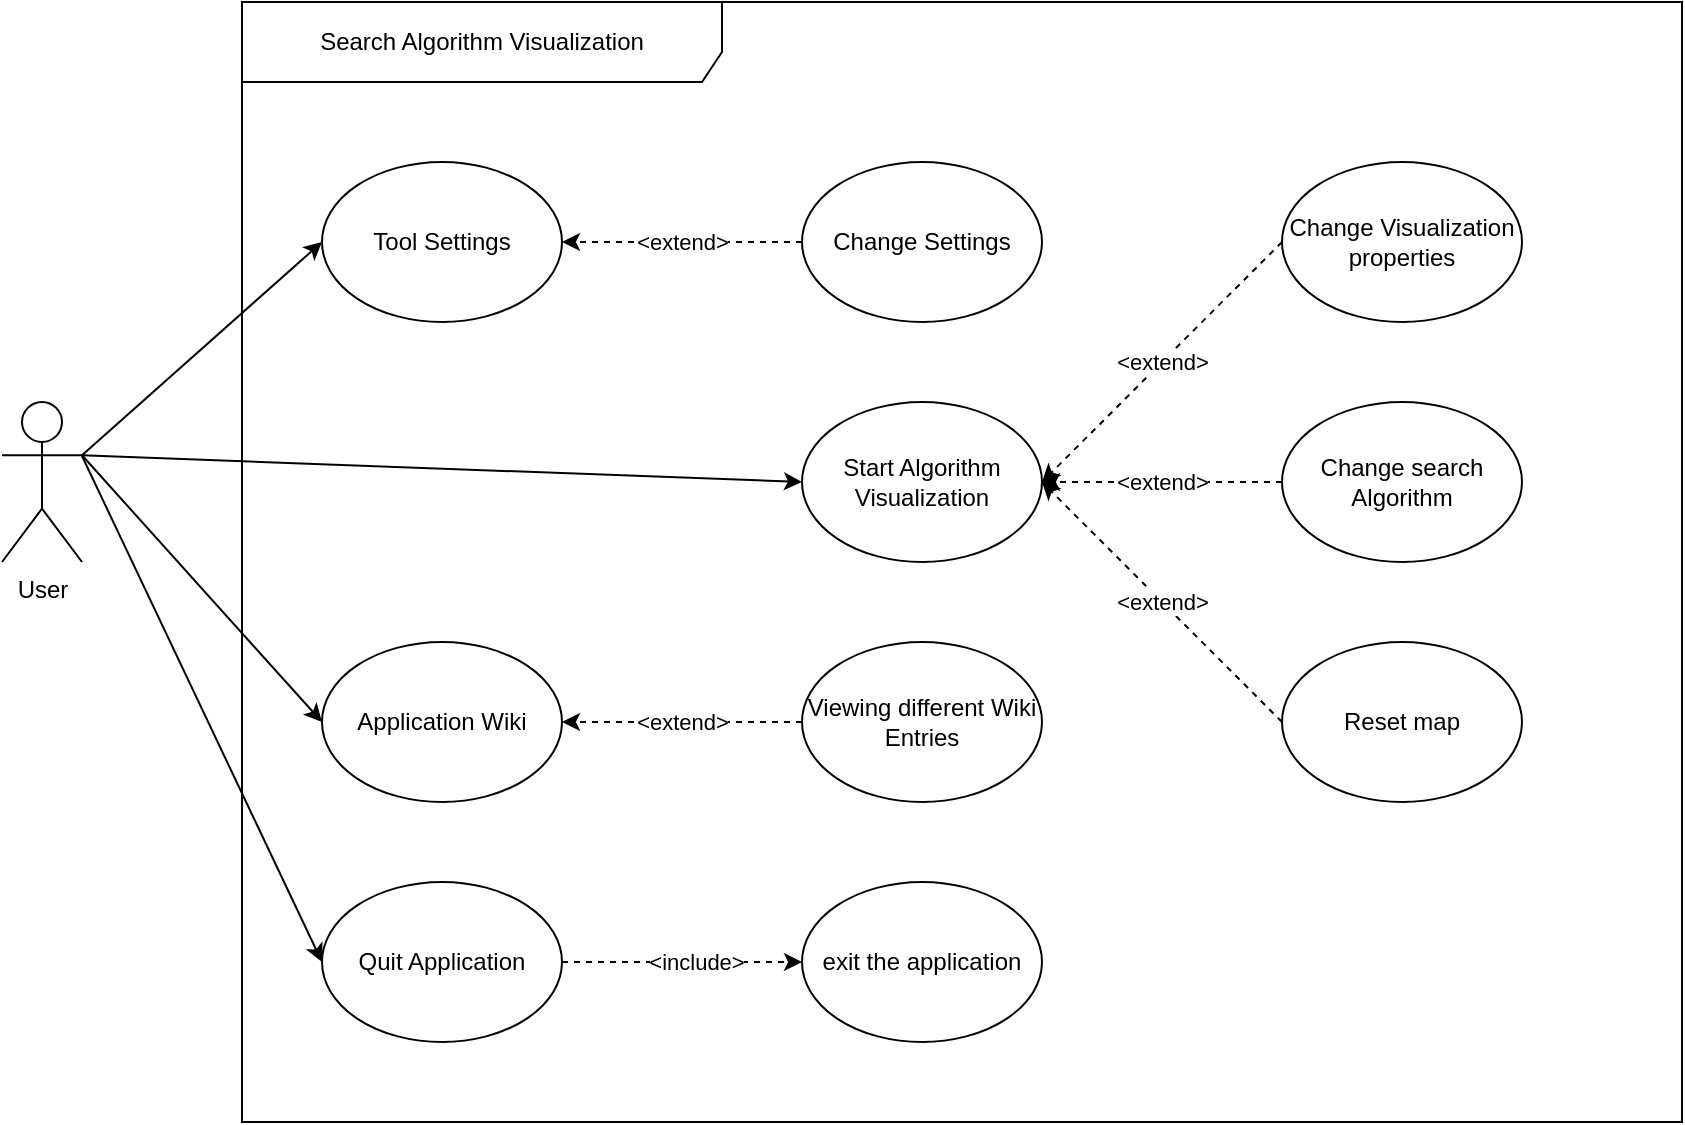 <mxfile version="13.4.4" type="device"><diagram id="m8tX89sLI3xTWK6YOFGu" name="Page-1"><mxGraphModel dx="1422" dy="772" grid="1" gridSize="10" guides="1" tooltips="1" connect="1" arrows="1" fold="1" page="1" pageScale="1" pageWidth="827" pageHeight="1169" math="0" shadow="0"><root><mxCell id="0"/><mxCell id="1" parent="0"/><mxCell id="kMHTImyd8T8FQMUvLPtM-1" value="User" style="shape=umlActor;verticalLabelPosition=bottom;verticalAlign=top;html=1;outlineConnect=0;" vertex="1" parent="1"><mxGeometry x="40" y="240" width="40" height="80" as="geometry"/></mxCell><mxCell id="kMHTImyd8T8FQMUvLPtM-3" value="Search Algorithm Visualization" style="shape=umlFrame;whiteSpace=wrap;html=1;width=240;height=40;" vertex="1" parent="1"><mxGeometry x="160" y="40" width="720" height="560" as="geometry"/></mxCell><mxCell id="kMHTImyd8T8FQMUvLPtM-4" value="Tool Settings" style="ellipse;whiteSpace=wrap;html=1;" vertex="1" parent="1"><mxGeometry x="200" y="120" width="120" height="80" as="geometry"/></mxCell><mxCell id="kMHTImyd8T8FQMUvLPtM-5" value="Start Algorithm Visualization" style="ellipse;whiteSpace=wrap;html=1;" vertex="1" parent="1"><mxGeometry x="440" y="240" width="120" height="80" as="geometry"/></mxCell><mxCell id="kMHTImyd8T8FQMUvLPtM-6" value="Application Wiki" style="ellipse;whiteSpace=wrap;html=1;" vertex="1" parent="1"><mxGeometry x="200" y="360" width="120" height="80" as="geometry"/></mxCell><mxCell id="kMHTImyd8T8FQMUvLPtM-7" value="Quit Application" style="ellipse;whiteSpace=wrap;html=1;" vertex="1" parent="1"><mxGeometry x="200" y="480" width="120" height="80" as="geometry"/></mxCell><mxCell id="kMHTImyd8T8FQMUvLPtM-8" value="" style="endArrow=classic;html=1;entryX=0;entryY=0.5;entryDx=0;entryDy=0;exitX=1;exitY=0.333;exitDx=0;exitDy=0;exitPerimeter=0;" edge="1" parent="1" source="kMHTImyd8T8FQMUvLPtM-1" target="kMHTImyd8T8FQMUvLPtM-4"><mxGeometry width="50" height="50" relative="1" as="geometry"><mxPoint x="90" y="210" as="sourcePoint"/><mxPoint x="140" y="160" as="targetPoint"/></mxGeometry></mxCell><mxCell id="kMHTImyd8T8FQMUvLPtM-9" value="" style="endArrow=classic;html=1;entryX=0;entryY=0.5;entryDx=0;entryDy=0;exitX=1;exitY=0.333;exitDx=0;exitDy=0;exitPerimeter=0;" edge="1" parent="1" source="kMHTImyd8T8FQMUvLPtM-1" target="kMHTImyd8T8FQMUvLPtM-5"><mxGeometry width="50" height="50" relative="1" as="geometry"><mxPoint x="120" y="290" as="sourcePoint"/><mxPoint x="170" y="240" as="targetPoint"/></mxGeometry></mxCell><mxCell id="kMHTImyd8T8FQMUvLPtM-10" value="" style="endArrow=classic;html=1;entryX=0;entryY=0.5;entryDx=0;entryDy=0;exitX=1;exitY=0.333;exitDx=0;exitDy=0;exitPerimeter=0;" edge="1" parent="1" source="kMHTImyd8T8FQMUvLPtM-1" target="kMHTImyd8T8FQMUvLPtM-6"><mxGeometry width="50" height="50" relative="1" as="geometry"><mxPoint x="110" y="290" as="sourcePoint"/><mxPoint x="170" y="360" as="targetPoint"/></mxGeometry></mxCell><mxCell id="kMHTImyd8T8FQMUvLPtM-11" value="" style="endArrow=classic;html=1;entryX=0;entryY=0.5;entryDx=0;entryDy=0;" edge="1" parent="1" target="kMHTImyd8T8FQMUvLPtM-7"><mxGeometry width="50" height="50" relative="1" as="geometry"><mxPoint x="80" y="267" as="sourcePoint"/><mxPoint x="170" y="490" as="targetPoint"/></mxGeometry></mxCell><mxCell id="kMHTImyd8T8FQMUvLPtM-12" value="Change Settings" style="ellipse;whiteSpace=wrap;html=1;" vertex="1" parent="1"><mxGeometry x="440" y="120" width="120" height="80" as="geometry"/></mxCell><mxCell id="kMHTImyd8T8FQMUvLPtM-14" value="Change Visualization properties" style="ellipse;whiteSpace=wrap;html=1;" vertex="1" parent="1"><mxGeometry x="680" y="120" width="120" height="80" as="geometry"/></mxCell><mxCell id="kMHTImyd8T8FQMUvLPtM-15" value="Change search Algorithm" style="ellipse;whiteSpace=wrap;html=1;" vertex="1" parent="1"><mxGeometry x="680" y="240" width="120" height="80" as="geometry"/></mxCell><mxCell id="kMHTImyd8T8FQMUvLPtM-16" value="Viewing different Wiki Entries" style="ellipse;whiteSpace=wrap;html=1;" vertex="1" parent="1"><mxGeometry x="440" y="360" width="120" height="80" as="geometry"/></mxCell><mxCell id="kMHTImyd8T8FQMUvLPtM-18" value="exit the application" style="ellipse;whiteSpace=wrap;html=1;" vertex="1" parent="1"><mxGeometry x="440" y="480" width="120" height="80" as="geometry"/></mxCell><mxCell id="kMHTImyd8T8FQMUvLPtM-20" value="" style="endArrow=classic;html=1;exitX=1;exitY=0.5;exitDx=0;exitDy=0;entryX=0;entryY=0.5;entryDx=0;entryDy=0;dashed=1;" edge="1" parent="1" source="kMHTImyd8T8FQMUvLPtM-7" target="kMHTImyd8T8FQMUvLPtM-18"><mxGeometry width="50" height="50" relative="1" as="geometry"><mxPoint x="350" y="560" as="sourcePoint"/><mxPoint x="400" y="510" as="targetPoint"/></mxGeometry></mxCell><mxCell id="kMHTImyd8T8FQMUvLPtM-21" value="&amp;lt;include&amp;gt;" style="edgeLabel;html=1;align=center;verticalAlign=middle;resizable=0;points=[];" vertex="1" connectable="0" parent="kMHTImyd8T8FQMUvLPtM-20"><mxGeometry x="0.325" y="1" relative="1" as="geometry"><mxPoint x="-13" y="1" as="offset"/></mxGeometry></mxCell><mxCell id="kMHTImyd8T8FQMUvLPtM-22" value="&amp;lt;extend&amp;gt;" style="endArrow=classic;html=1;dashed=1;entryX=1;entryY=0.5;entryDx=0;entryDy=0;exitX=0;exitY=0.5;exitDx=0;exitDy=0;" edge="1" parent="1" source="kMHTImyd8T8FQMUvLPtM-16" target="kMHTImyd8T8FQMUvLPtM-6"><mxGeometry width="50" height="50" relative="1" as="geometry"><mxPoint x="340" y="430" as="sourcePoint"/><mxPoint x="390" y="380" as="targetPoint"/><Array as="points"><mxPoint x="360" y="400"/></Array></mxGeometry></mxCell><mxCell id="kMHTImyd8T8FQMUvLPtM-23" value="&amp;lt;extend&amp;gt;" style="endArrow=classic;html=1;dashed=1;exitX=0;exitY=0.5;exitDx=0;exitDy=0;entryX=1;entryY=0.5;entryDx=0;entryDy=0;" edge="1" parent="1" source="kMHTImyd8T8FQMUvLPtM-12" target="kMHTImyd8T8FQMUvLPtM-4"><mxGeometry width="50" height="50" relative="1" as="geometry"><mxPoint x="340" y="190" as="sourcePoint"/><mxPoint x="390" y="140" as="targetPoint"/></mxGeometry></mxCell><mxCell id="kMHTImyd8T8FQMUvLPtM-24" value="Reset map" style="ellipse;whiteSpace=wrap;html=1;" vertex="1" parent="1"><mxGeometry x="680" y="360" width="120" height="80" as="geometry"/></mxCell><mxCell id="kMHTImyd8T8FQMUvLPtM-25" value="&amp;lt;extend&amp;gt;" style="endArrow=classic;html=1;dashed=1;entryX=1;entryY=0.5;entryDx=0;entryDy=0;exitX=0;exitY=0.5;exitDx=0;exitDy=0;" edge="1" parent="1" source="kMHTImyd8T8FQMUvLPtM-14" target="kMHTImyd8T8FQMUvLPtM-5"><mxGeometry width="50" height="50" relative="1" as="geometry"><mxPoint x="590" y="240" as="sourcePoint"/><mxPoint x="640" y="190" as="targetPoint"/></mxGeometry></mxCell><mxCell id="kMHTImyd8T8FQMUvLPtM-26" value="&amp;lt;extend&amp;gt;" style="endArrow=classic;html=1;dashed=1;exitX=0;exitY=0.5;exitDx=0;exitDy=0;entryX=1;entryY=0.5;entryDx=0;entryDy=0;" edge="1" parent="1" source="kMHTImyd8T8FQMUvLPtM-15" target="kMHTImyd8T8FQMUvLPtM-5"><mxGeometry width="50" height="50" relative="1" as="geometry"><mxPoint x="580" y="340" as="sourcePoint"/><mxPoint x="630" y="290" as="targetPoint"/></mxGeometry></mxCell><mxCell id="kMHTImyd8T8FQMUvLPtM-27" value="&amp;lt;extend&amp;gt;" style="endArrow=classic;html=1;dashed=1;exitX=0;exitY=0.5;exitDx=0;exitDy=0;entryX=1;entryY=0.5;entryDx=0;entryDy=0;" edge="1" parent="1" source="kMHTImyd8T8FQMUvLPtM-24" target="kMHTImyd8T8FQMUvLPtM-5"><mxGeometry width="50" height="50" relative="1" as="geometry"><mxPoint x="590" y="380" as="sourcePoint"/><mxPoint x="640" y="330" as="targetPoint"/></mxGeometry></mxCell></root></mxGraphModel></diagram></mxfile>